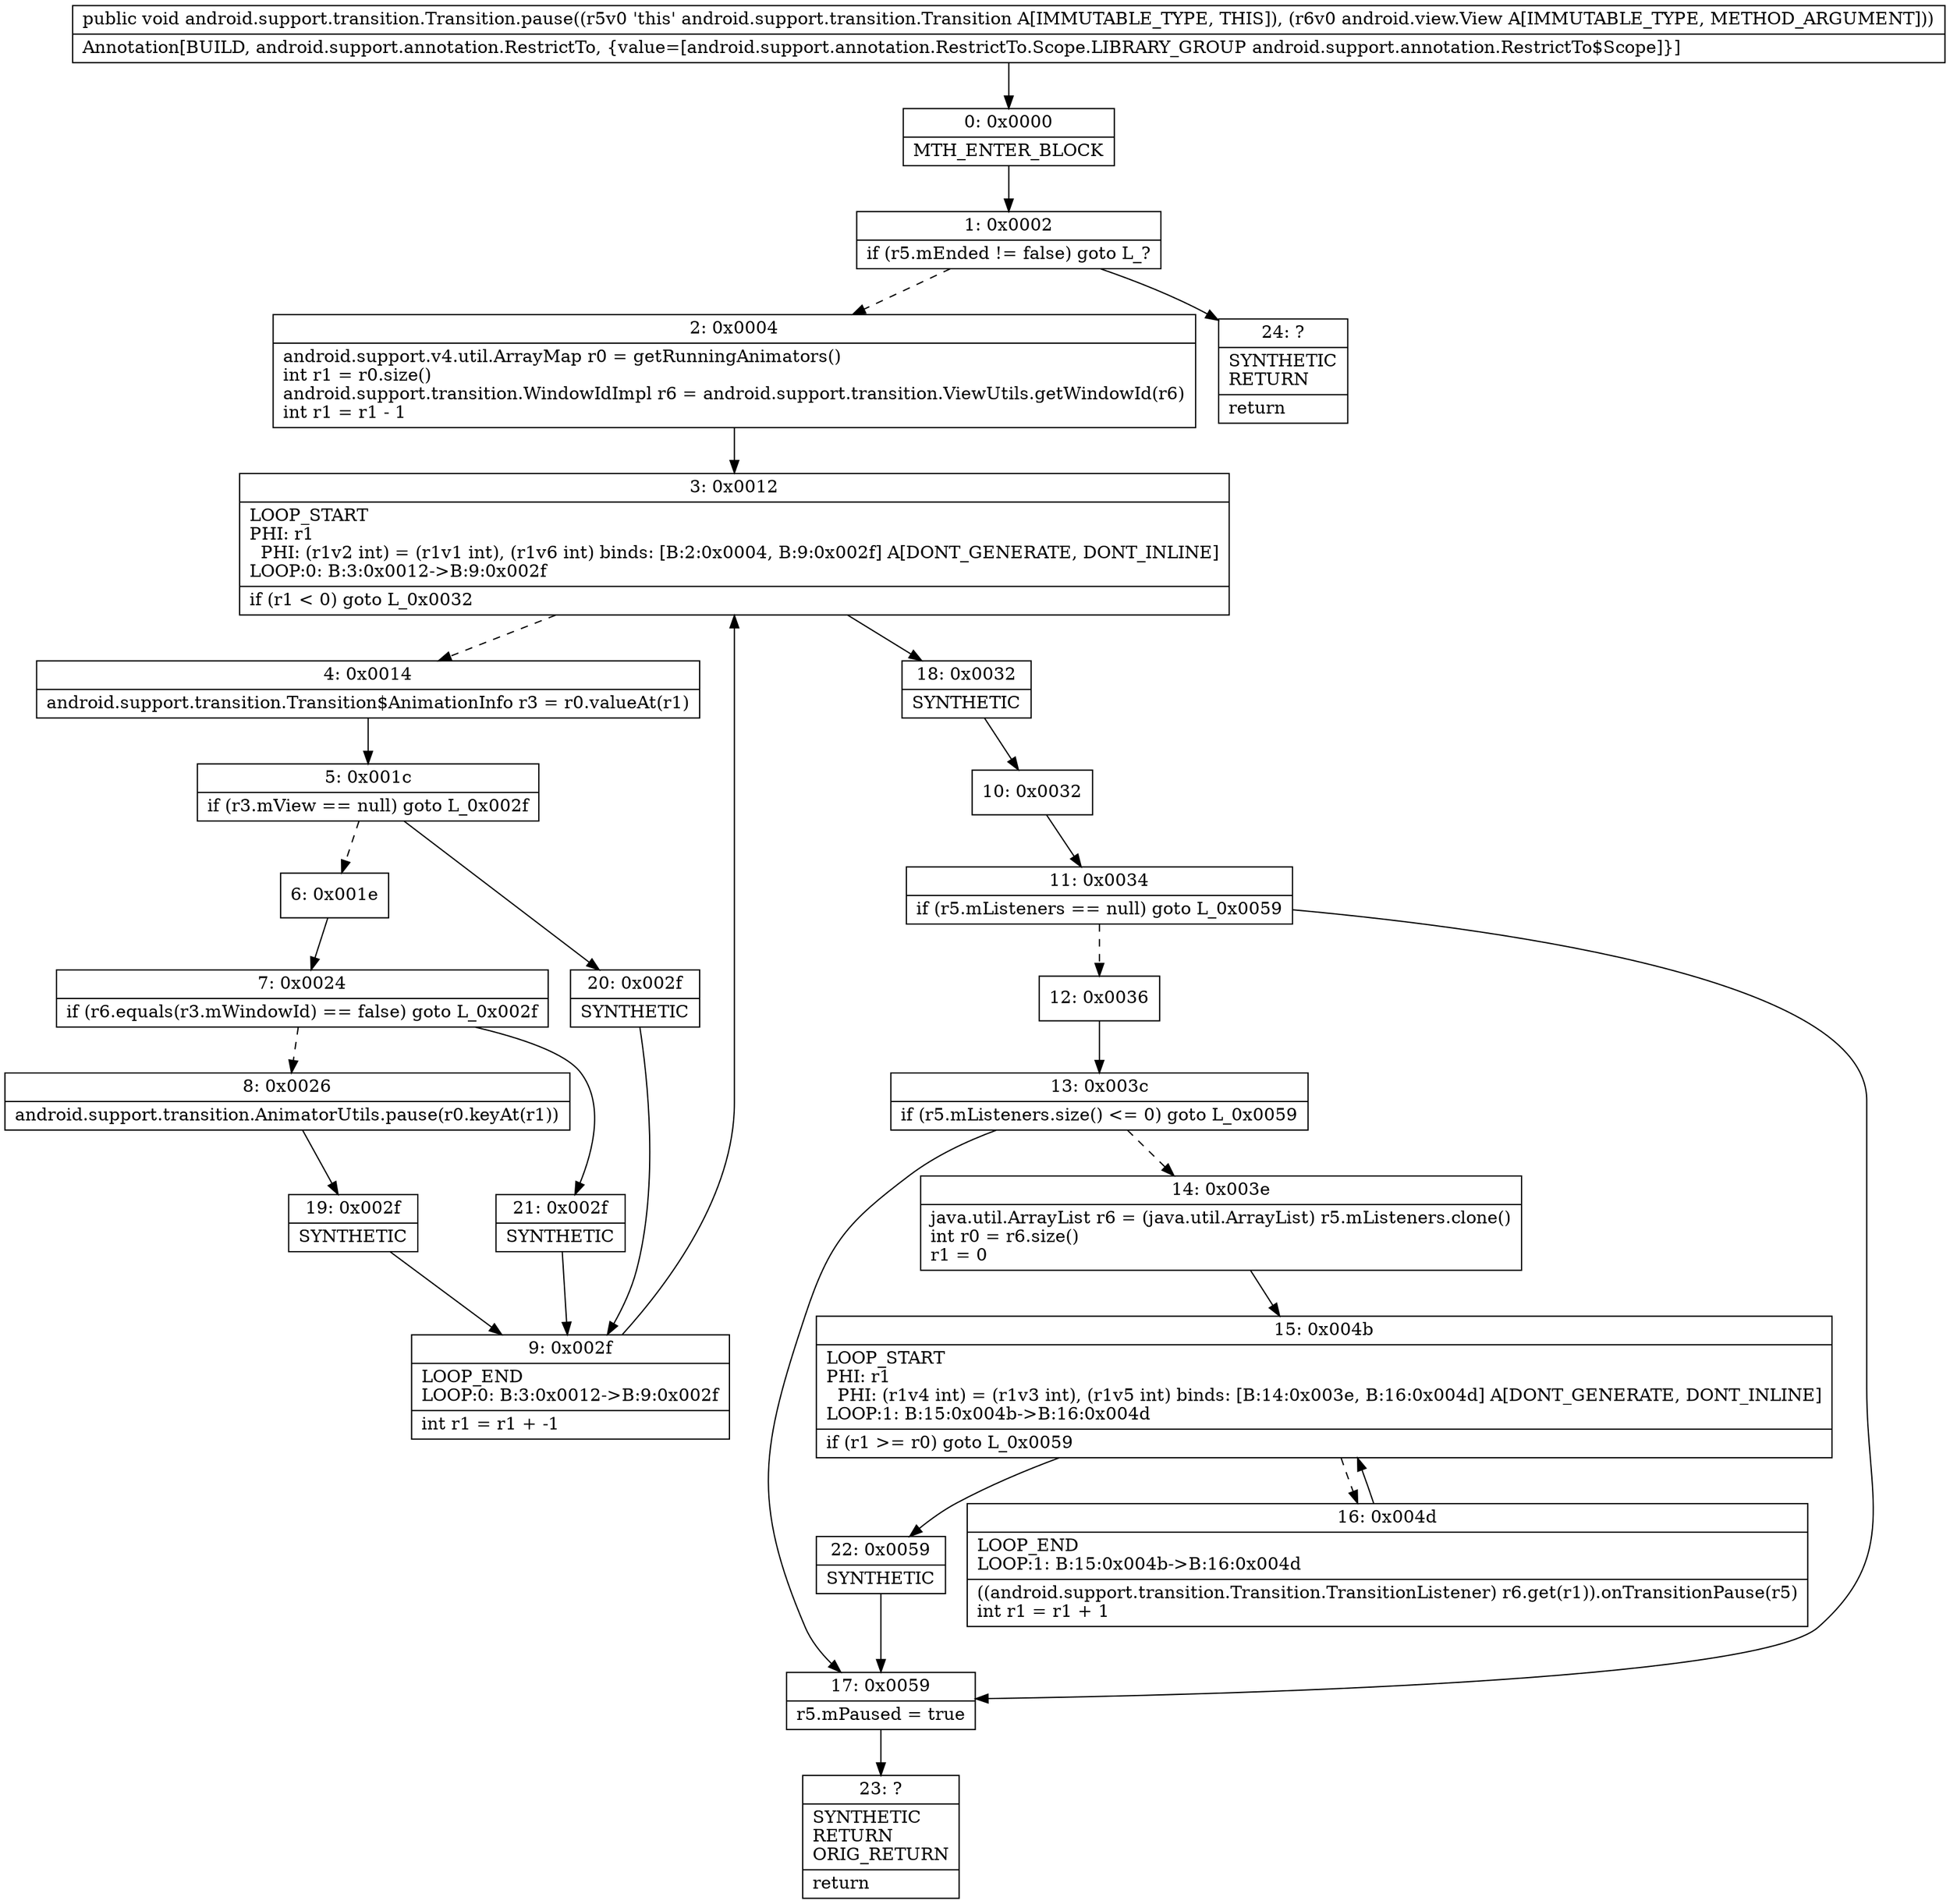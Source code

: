 digraph "CFG forandroid.support.transition.Transition.pause(Landroid\/view\/View;)V" {
Node_0 [shape=record,label="{0\:\ 0x0000|MTH_ENTER_BLOCK\l}"];
Node_1 [shape=record,label="{1\:\ 0x0002|if (r5.mEnded != false) goto L_?\l}"];
Node_2 [shape=record,label="{2\:\ 0x0004|android.support.v4.util.ArrayMap r0 = getRunningAnimators()\lint r1 = r0.size()\landroid.support.transition.WindowIdImpl r6 = android.support.transition.ViewUtils.getWindowId(r6)\lint r1 = r1 \- 1\l}"];
Node_3 [shape=record,label="{3\:\ 0x0012|LOOP_START\lPHI: r1 \l  PHI: (r1v2 int) = (r1v1 int), (r1v6 int) binds: [B:2:0x0004, B:9:0x002f] A[DONT_GENERATE, DONT_INLINE]\lLOOP:0: B:3:0x0012\-\>B:9:0x002f\l|if (r1 \< 0) goto L_0x0032\l}"];
Node_4 [shape=record,label="{4\:\ 0x0014|android.support.transition.Transition$AnimationInfo r3 = r0.valueAt(r1)\l}"];
Node_5 [shape=record,label="{5\:\ 0x001c|if (r3.mView == null) goto L_0x002f\l}"];
Node_6 [shape=record,label="{6\:\ 0x001e}"];
Node_7 [shape=record,label="{7\:\ 0x0024|if (r6.equals(r3.mWindowId) == false) goto L_0x002f\l}"];
Node_8 [shape=record,label="{8\:\ 0x0026|android.support.transition.AnimatorUtils.pause(r0.keyAt(r1))\l}"];
Node_9 [shape=record,label="{9\:\ 0x002f|LOOP_END\lLOOP:0: B:3:0x0012\-\>B:9:0x002f\l|int r1 = r1 + \-1\l}"];
Node_10 [shape=record,label="{10\:\ 0x0032}"];
Node_11 [shape=record,label="{11\:\ 0x0034|if (r5.mListeners == null) goto L_0x0059\l}"];
Node_12 [shape=record,label="{12\:\ 0x0036}"];
Node_13 [shape=record,label="{13\:\ 0x003c|if (r5.mListeners.size() \<= 0) goto L_0x0059\l}"];
Node_14 [shape=record,label="{14\:\ 0x003e|java.util.ArrayList r6 = (java.util.ArrayList) r5.mListeners.clone()\lint r0 = r6.size()\lr1 = 0\l}"];
Node_15 [shape=record,label="{15\:\ 0x004b|LOOP_START\lPHI: r1 \l  PHI: (r1v4 int) = (r1v3 int), (r1v5 int) binds: [B:14:0x003e, B:16:0x004d] A[DONT_GENERATE, DONT_INLINE]\lLOOP:1: B:15:0x004b\-\>B:16:0x004d\l|if (r1 \>= r0) goto L_0x0059\l}"];
Node_16 [shape=record,label="{16\:\ 0x004d|LOOP_END\lLOOP:1: B:15:0x004b\-\>B:16:0x004d\l|((android.support.transition.Transition.TransitionListener) r6.get(r1)).onTransitionPause(r5)\lint r1 = r1 + 1\l}"];
Node_17 [shape=record,label="{17\:\ 0x0059|r5.mPaused = true\l}"];
Node_18 [shape=record,label="{18\:\ 0x0032|SYNTHETIC\l}"];
Node_19 [shape=record,label="{19\:\ 0x002f|SYNTHETIC\l}"];
Node_20 [shape=record,label="{20\:\ 0x002f|SYNTHETIC\l}"];
Node_21 [shape=record,label="{21\:\ 0x002f|SYNTHETIC\l}"];
Node_22 [shape=record,label="{22\:\ 0x0059|SYNTHETIC\l}"];
Node_23 [shape=record,label="{23\:\ ?|SYNTHETIC\lRETURN\lORIG_RETURN\l|return\l}"];
Node_24 [shape=record,label="{24\:\ ?|SYNTHETIC\lRETURN\l|return\l}"];
MethodNode[shape=record,label="{public void android.support.transition.Transition.pause((r5v0 'this' android.support.transition.Transition A[IMMUTABLE_TYPE, THIS]), (r6v0 android.view.View A[IMMUTABLE_TYPE, METHOD_ARGUMENT]))  | Annotation[BUILD, android.support.annotation.RestrictTo, \{value=[android.support.annotation.RestrictTo.Scope.LIBRARY_GROUP android.support.annotation.RestrictTo$Scope]\}]\l}"];
MethodNode -> Node_0;
Node_0 -> Node_1;
Node_1 -> Node_2[style=dashed];
Node_1 -> Node_24;
Node_2 -> Node_3;
Node_3 -> Node_4[style=dashed];
Node_3 -> Node_18;
Node_4 -> Node_5;
Node_5 -> Node_6[style=dashed];
Node_5 -> Node_20;
Node_6 -> Node_7;
Node_7 -> Node_8[style=dashed];
Node_7 -> Node_21;
Node_8 -> Node_19;
Node_9 -> Node_3;
Node_10 -> Node_11;
Node_11 -> Node_12[style=dashed];
Node_11 -> Node_17;
Node_12 -> Node_13;
Node_13 -> Node_14[style=dashed];
Node_13 -> Node_17;
Node_14 -> Node_15;
Node_15 -> Node_16[style=dashed];
Node_15 -> Node_22;
Node_16 -> Node_15;
Node_17 -> Node_23;
Node_18 -> Node_10;
Node_19 -> Node_9;
Node_20 -> Node_9;
Node_21 -> Node_9;
Node_22 -> Node_17;
}

